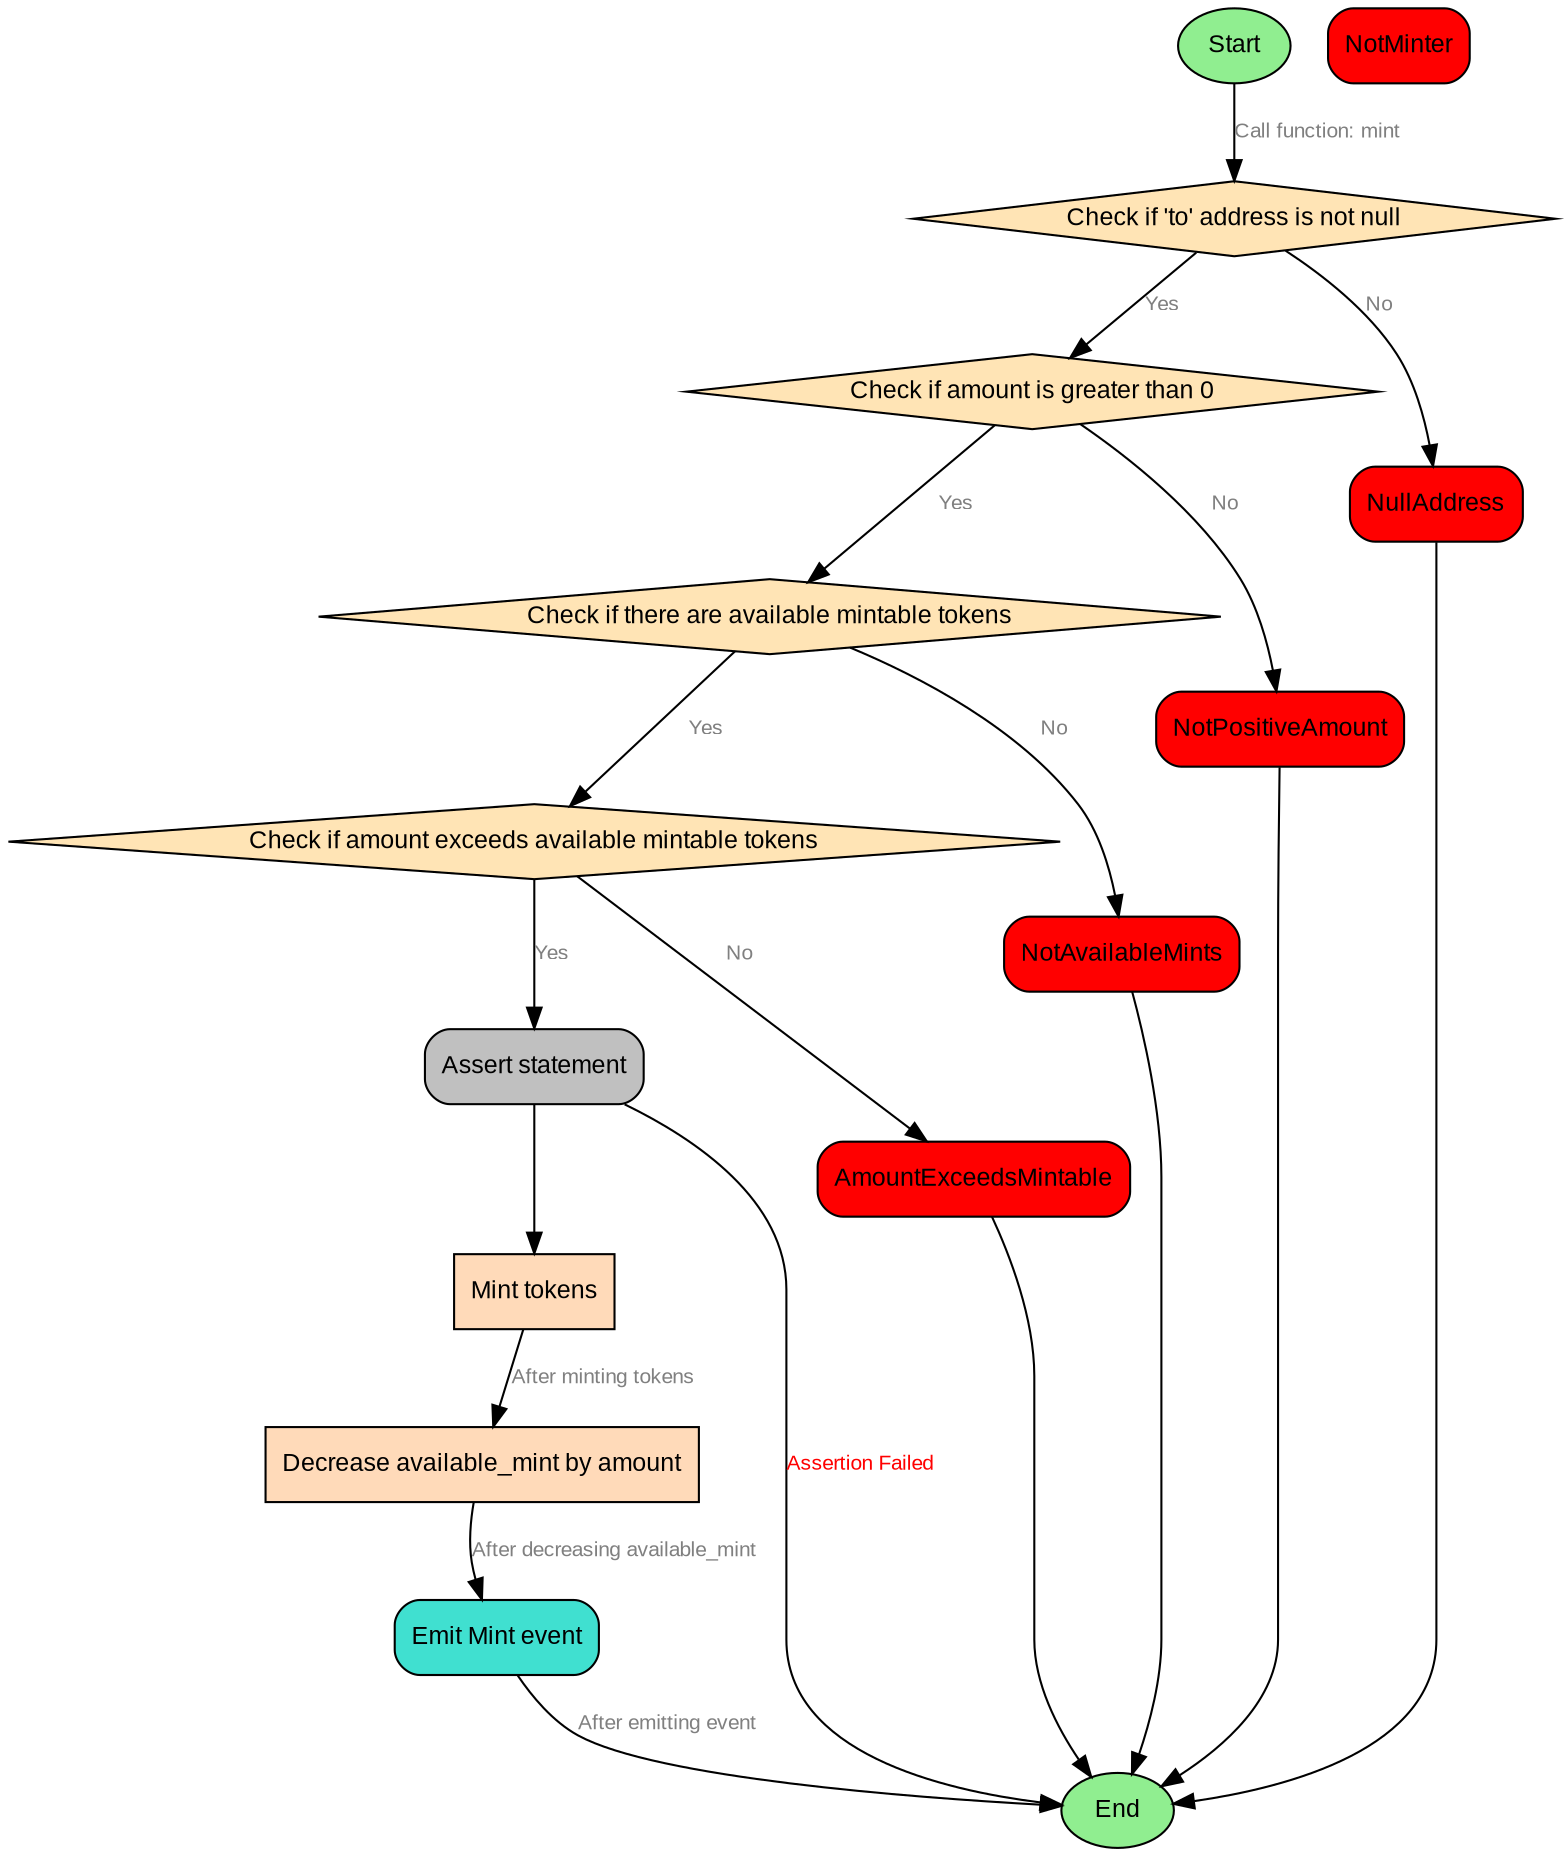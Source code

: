 digraph {
    node [shape = box; style = "rounded, filled"; fillcolor = "#F5F5F5"; fontname = "Arial"; fontsize = 12;];
    edge [fontname = "Arial"; fontsize = 10;];
    
    start [label = "Start";shape = "ellipse";style = "filled";fillcolor = "#90EE90";];
    
    start -> checkTo [label = "Call function: mint"; fontsize = 10; fontcolor = "#808080";];
    
    checkTo [label = "Check if 'to' address is not null";shape = "diamond";style = "filled";fillcolor = "#FFE4B5";];
    checkAmount [label = "Check if amount is greater than 0";shape = "diamond";style = "filled";fillcolor = "#FFE4B5";];
    checkAvailableMint [label = "Check if there are available mintable tokens";shape = "diamond";style = "filled";fillcolor = "#FFE4B5";];
    checkAmountExceedsMintable [label = "Check if amount exceeds available mintable tokens";shape = "diamond";style = "filled";fillcolor = "#FFE4B5";];
    assertStatement [label = "Assert statement";shape = "box";style = "rounded,filled";fillcolor = "gray";];
    mintTokens [label = "Mint tokens";style = "filled";fillcolor = "#FFDAB9";];
    decreaseAvailableMint [label = "Decrease available_mint by amount";style = "filled";fillcolor = "#FFDAB9";];
    emitEvent [label = "Emit Mint event";shape = "box";style = "rounded,filled";fillcolor = "turquoise";];
    end [label = "End";shape = "ellipse";style = "filled";fillcolor = "#90EE90";];
    
    revertNotMinter [label = "NotMinter";shape = "box";style = "rounded,filled";fillcolor = "red";];
    revertNullAddress [label = "NullAddress";shape = "box";style = "rounded,filled";fillcolor = "red";];
    revertNotPositiveAmount [label = "NotPositiveAmount";shape = "box";style = "rounded,filled";fillcolor = "red";];
    revertNotAvailableMints [label = "NotAvailableMints";shape = "box";style = "rounded,filled";fillcolor = "red";];
    revertAmountExceedsMintable [label = "AmountExceedsMintable";shape = "box";style = "rounded,filled";fillcolor = "red";];
    
    checkTo -> checkAmount [label = "Yes"; fontsize = 10; fontcolor = "#808080";];
    checkTo -> revertNullAddress [label = "No"; fontsize = 10; fontcolor = "#808080";];
    revertNullAddress -> end;
    
    checkAmount -> checkAvailableMint [label = "Yes"; fontsize = 10; fontcolor = "#808080";];
    checkAmount -> revertNotPositiveAmount [label = "No"; fontsize = 10; fontcolor = "#808080";];
    revertNotPositiveAmount -> end;
    
    checkAvailableMint -> checkAmountExceedsMintable [label = "Yes"; fontsize = 10; fontcolor = "#808080";];
    checkAvailableMint -> revertNotAvailableMints [label = "No"; fontsize = 10; fontcolor = "#808080";];
    revertNotAvailableMints -> end;
    
    checkAmountExceedsMintable -> revertAmountExceedsMintable [label = "No"; fontsize = 10; fontcolor = "#808080";];
    checkAmountExceedsMintable -> assertStatement [label = "Yes"; fontsize = 10; fontcolor = "#808080";];
    revertAmountExceedsMintable -> end;
    
    assertStatement -> mintTokens;
    assertStatement -> end [label = "Assertion Failed"; fontsize = 10; fontcolor = "#FF0000";];
    
    mintTokens -> decreaseAvailableMint [label = "After minting tokens"; fontsize = 10; fontcolor = "#808080";];
    decreaseAvailableMint -> emitEvent [label = "After decreasing available_mint"; fontsize = 10; fontcolor = "#808080";];
    emitEvent -> end [label = "After emitting event"; fontsize = 10; fontcolor = "#808080";];
}